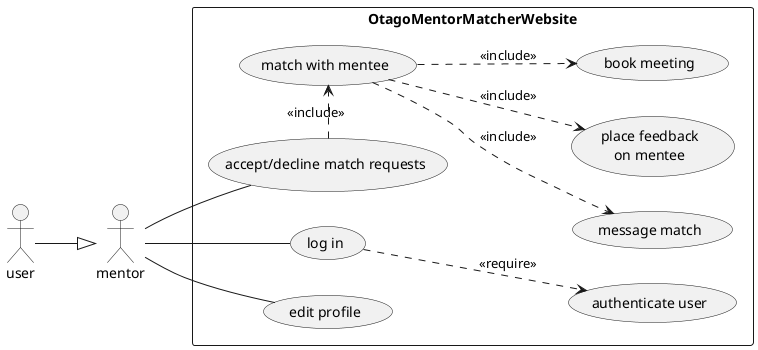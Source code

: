 @startuml

left to right direction
skinparam packageStyle rectangle

'actors
actor mentor
actor user

'actor relationships 
user --|> mentor


'use case relationships 
rectangle OtagoMentorMatcherWebsite {
  mentor -- (accept/decline match requests)
  mentor -- (log in)
  mentor -- (edit profile)
 
  (accept/decline match requests) .> (match with mentee) : <<include>>
  (match with mentee) ..> (message match) : <<include>>
  (match with mentee) ..> (place feedback\non mentee) : <<include>>
  (match with mentee) ..> (book meeting) : <<include>>
  (log in) ..> (authenticate user) : <<require>>


}

@enduml